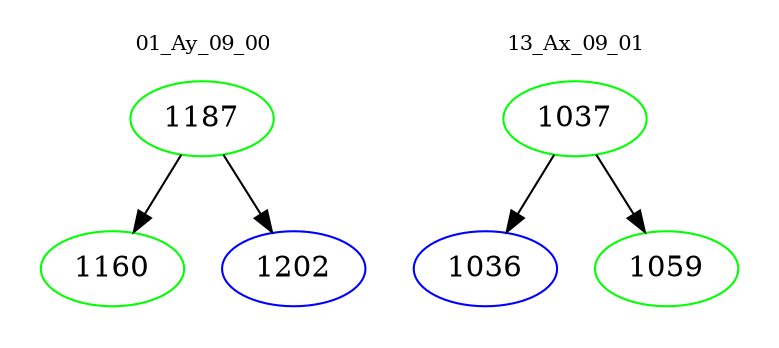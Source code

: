 digraph{
subgraph cluster_0 {
color = white
label = "01_Ay_09_00";
fontsize=10;
T0_1187 [label="1187", color="green"]
T0_1187 -> T0_1160 [color="black"]
T0_1160 [label="1160", color="green"]
T0_1187 -> T0_1202 [color="black"]
T0_1202 [label="1202", color="blue"]
}
subgraph cluster_1 {
color = white
label = "13_Ax_09_01";
fontsize=10;
T1_1037 [label="1037", color="green"]
T1_1037 -> T1_1036 [color="black"]
T1_1036 [label="1036", color="blue"]
T1_1037 -> T1_1059 [color="black"]
T1_1059 [label="1059", color="green"]
}
}
